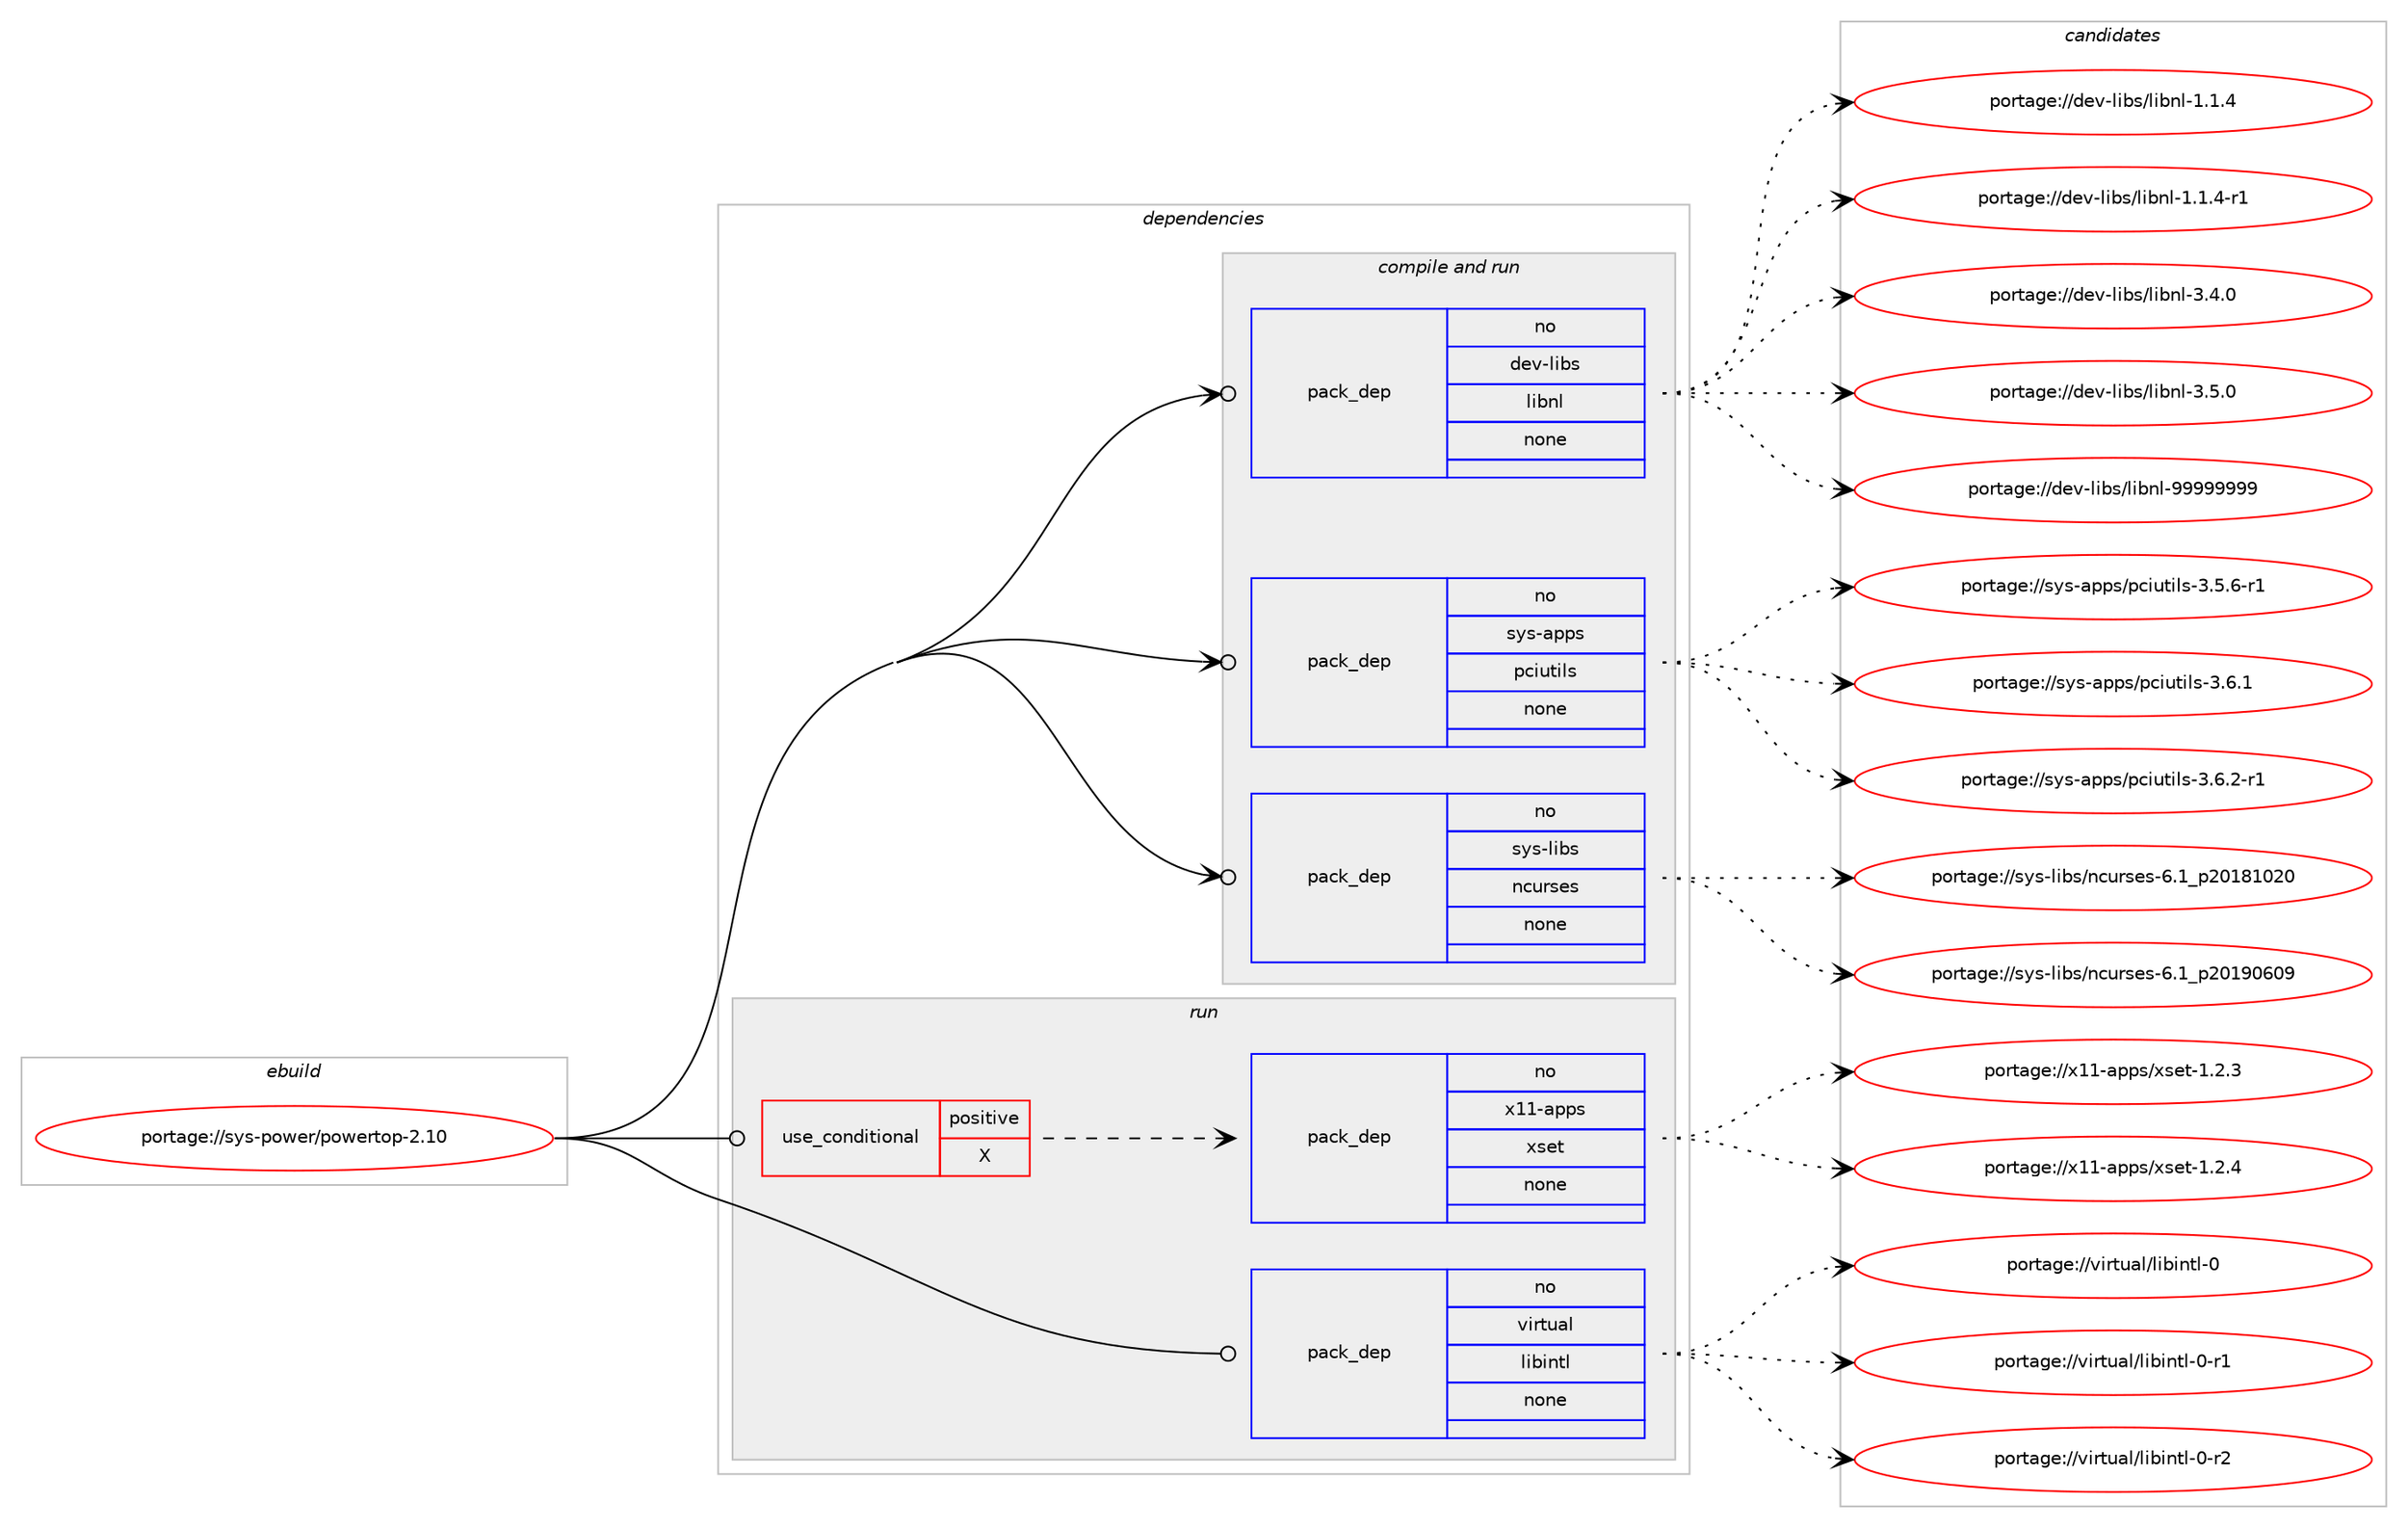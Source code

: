 digraph prolog {

# *************
# Graph options
# *************

newrank=true;
concentrate=true;
compound=true;
graph [rankdir=LR,fontname=Helvetica,fontsize=10,ranksep=1.5];#, ranksep=2.5, nodesep=0.2];
edge  [arrowhead=vee];
node  [fontname=Helvetica,fontsize=10];

# **********
# The ebuild
# **********

subgraph cluster_leftcol {
color=gray;
rank=same;
label=<<i>ebuild</i>>;
id [label="portage://sys-power/powertop-2.10", color=red, width=4, href="../sys-power/powertop-2.10.svg"];
}

# ****************
# The dependencies
# ****************

subgraph cluster_midcol {
color=gray;
label=<<i>dependencies</i>>;
subgraph cluster_compile {
fillcolor="#eeeeee";
style=filled;
label=<<i>compile</i>>;
}
subgraph cluster_compileandrun {
fillcolor="#eeeeee";
style=filled;
label=<<i>compile and run</i>>;
subgraph pack320933 {
dependency433127 [label=<<TABLE BORDER="0" CELLBORDER="1" CELLSPACING="0" CELLPADDING="4" WIDTH="220"><TR><TD ROWSPAN="6" CELLPADDING="30">pack_dep</TD></TR><TR><TD WIDTH="110">no</TD></TR><TR><TD>dev-libs</TD></TR><TR><TD>libnl</TD></TR><TR><TD>none</TD></TR><TR><TD></TD></TR></TABLE>>, shape=none, color=blue];
}
id:e -> dependency433127:w [weight=20,style="solid",arrowhead="odotvee"];
subgraph pack320934 {
dependency433128 [label=<<TABLE BORDER="0" CELLBORDER="1" CELLSPACING="0" CELLPADDING="4" WIDTH="220"><TR><TD ROWSPAN="6" CELLPADDING="30">pack_dep</TD></TR><TR><TD WIDTH="110">no</TD></TR><TR><TD>sys-apps</TD></TR><TR><TD>pciutils</TD></TR><TR><TD>none</TD></TR><TR><TD></TD></TR></TABLE>>, shape=none, color=blue];
}
id:e -> dependency433128:w [weight=20,style="solid",arrowhead="odotvee"];
subgraph pack320935 {
dependency433129 [label=<<TABLE BORDER="0" CELLBORDER="1" CELLSPACING="0" CELLPADDING="4" WIDTH="220"><TR><TD ROWSPAN="6" CELLPADDING="30">pack_dep</TD></TR><TR><TD WIDTH="110">no</TD></TR><TR><TD>sys-libs</TD></TR><TR><TD>ncurses</TD></TR><TR><TD>none</TD></TR><TR><TD></TD></TR></TABLE>>, shape=none, color=blue];
}
id:e -> dependency433129:w [weight=20,style="solid",arrowhead="odotvee"];
}
subgraph cluster_run {
fillcolor="#eeeeee";
style=filled;
label=<<i>run</i>>;
subgraph cond104870 {
dependency433130 [label=<<TABLE BORDER="0" CELLBORDER="1" CELLSPACING="0" CELLPADDING="4"><TR><TD ROWSPAN="3" CELLPADDING="10">use_conditional</TD></TR><TR><TD>positive</TD></TR><TR><TD>X</TD></TR></TABLE>>, shape=none, color=red];
subgraph pack320936 {
dependency433131 [label=<<TABLE BORDER="0" CELLBORDER="1" CELLSPACING="0" CELLPADDING="4" WIDTH="220"><TR><TD ROWSPAN="6" CELLPADDING="30">pack_dep</TD></TR><TR><TD WIDTH="110">no</TD></TR><TR><TD>x11-apps</TD></TR><TR><TD>xset</TD></TR><TR><TD>none</TD></TR><TR><TD></TD></TR></TABLE>>, shape=none, color=blue];
}
dependency433130:e -> dependency433131:w [weight=20,style="dashed",arrowhead="vee"];
}
id:e -> dependency433130:w [weight=20,style="solid",arrowhead="odot"];
subgraph pack320937 {
dependency433132 [label=<<TABLE BORDER="0" CELLBORDER="1" CELLSPACING="0" CELLPADDING="4" WIDTH="220"><TR><TD ROWSPAN="6" CELLPADDING="30">pack_dep</TD></TR><TR><TD WIDTH="110">no</TD></TR><TR><TD>virtual</TD></TR><TR><TD>libintl</TD></TR><TR><TD>none</TD></TR><TR><TD></TD></TR></TABLE>>, shape=none, color=blue];
}
id:e -> dependency433132:w [weight=20,style="solid",arrowhead="odot"];
}
}

# **************
# The candidates
# **************

subgraph cluster_choices {
rank=same;
color=gray;
label=<<i>candidates</i>>;

subgraph choice320933 {
color=black;
nodesep=1;
choiceportage10010111845108105981154710810598110108454946494652 [label="portage://dev-libs/libnl-1.1.4", color=red, width=4,href="../dev-libs/libnl-1.1.4.svg"];
choiceportage100101118451081059811547108105981101084549464946524511449 [label="portage://dev-libs/libnl-1.1.4-r1", color=red, width=4,href="../dev-libs/libnl-1.1.4-r1.svg"];
choiceportage10010111845108105981154710810598110108455146524648 [label="portage://dev-libs/libnl-3.4.0", color=red, width=4,href="../dev-libs/libnl-3.4.0.svg"];
choiceportage10010111845108105981154710810598110108455146534648 [label="portage://dev-libs/libnl-3.5.0", color=red, width=4,href="../dev-libs/libnl-3.5.0.svg"];
choiceportage10010111845108105981154710810598110108455757575757575757 [label="portage://dev-libs/libnl-99999999", color=red, width=4,href="../dev-libs/libnl-99999999.svg"];
dependency433127:e -> choiceportage10010111845108105981154710810598110108454946494652:w [style=dotted,weight="100"];
dependency433127:e -> choiceportage100101118451081059811547108105981101084549464946524511449:w [style=dotted,weight="100"];
dependency433127:e -> choiceportage10010111845108105981154710810598110108455146524648:w [style=dotted,weight="100"];
dependency433127:e -> choiceportage10010111845108105981154710810598110108455146534648:w [style=dotted,weight="100"];
dependency433127:e -> choiceportage10010111845108105981154710810598110108455757575757575757:w [style=dotted,weight="100"];
}
subgraph choice320934 {
color=black;
nodesep=1;
choiceportage115121115459711211211547112991051171161051081154551465346544511449 [label="portage://sys-apps/pciutils-3.5.6-r1", color=red, width=4,href="../sys-apps/pciutils-3.5.6-r1.svg"];
choiceportage11512111545971121121154711299105117116105108115455146544649 [label="portage://sys-apps/pciutils-3.6.1", color=red, width=4,href="../sys-apps/pciutils-3.6.1.svg"];
choiceportage115121115459711211211547112991051171161051081154551465446504511449 [label="portage://sys-apps/pciutils-3.6.2-r1", color=red, width=4,href="../sys-apps/pciutils-3.6.2-r1.svg"];
dependency433128:e -> choiceportage115121115459711211211547112991051171161051081154551465346544511449:w [style=dotted,weight="100"];
dependency433128:e -> choiceportage11512111545971121121154711299105117116105108115455146544649:w [style=dotted,weight="100"];
dependency433128:e -> choiceportage115121115459711211211547112991051171161051081154551465446504511449:w [style=dotted,weight="100"];
}
subgraph choice320935 {
color=black;
nodesep=1;
choiceportage1151211154510810598115471109911711411510111545544649951125048495649485048 [label="portage://sys-libs/ncurses-6.1_p20181020", color=red, width=4,href="../sys-libs/ncurses-6.1_p20181020.svg"];
choiceportage1151211154510810598115471109911711411510111545544649951125048495748544857 [label="portage://sys-libs/ncurses-6.1_p20190609", color=red, width=4,href="../sys-libs/ncurses-6.1_p20190609.svg"];
dependency433129:e -> choiceportage1151211154510810598115471109911711411510111545544649951125048495649485048:w [style=dotted,weight="100"];
dependency433129:e -> choiceportage1151211154510810598115471109911711411510111545544649951125048495748544857:w [style=dotted,weight="100"];
}
subgraph choice320936 {
color=black;
nodesep=1;
choiceportage1204949459711211211547120115101116454946504651 [label="portage://x11-apps/xset-1.2.3", color=red, width=4,href="../x11-apps/xset-1.2.3.svg"];
choiceportage1204949459711211211547120115101116454946504652 [label="portage://x11-apps/xset-1.2.4", color=red, width=4,href="../x11-apps/xset-1.2.4.svg"];
dependency433131:e -> choiceportage1204949459711211211547120115101116454946504651:w [style=dotted,weight="100"];
dependency433131:e -> choiceportage1204949459711211211547120115101116454946504652:w [style=dotted,weight="100"];
}
subgraph choice320937 {
color=black;
nodesep=1;
choiceportage1181051141161179710847108105981051101161084548 [label="portage://virtual/libintl-0", color=red, width=4,href="../virtual/libintl-0.svg"];
choiceportage11810511411611797108471081059810511011610845484511449 [label="portage://virtual/libintl-0-r1", color=red, width=4,href="../virtual/libintl-0-r1.svg"];
choiceportage11810511411611797108471081059810511011610845484511450 [label="portage://virtual/libintl-0-r2", color=red, width=4,href="../virtual/libintl-0-r2.svg"];
dependency433132:e -> choiceportage1181051141161179710847108105981051101161084548:w [style=dotted,weight="100"];
dependency433132:e -> choiceportage11810511411611797108471081059810511011610845484511449:w [style=dotted,weight="100"];
dependency433132:e -> choiceportage11810511411611797108471081059810511011610845484511450:w [style=dotted,weight="100"];
}
}

}
